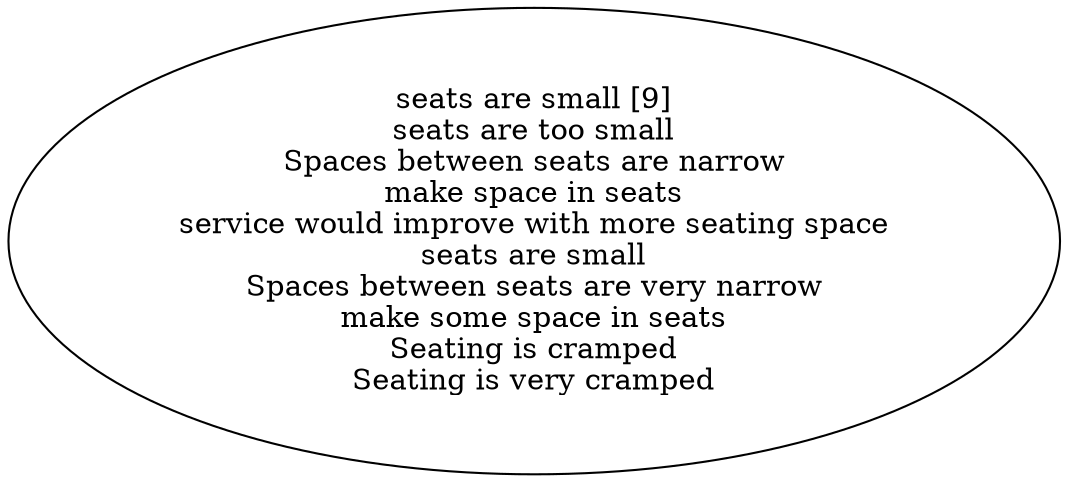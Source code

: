 digraph collapsedGraph {
"seats are small [9]\nseats are too small\nSpaces between seats are narrow\nmake space in seats\nservice would improve with more seating space\nseats are small\nSpaces between seats are very narrow\nmake some space in seats\nSeating is cramped\nSeating is very cramped"}